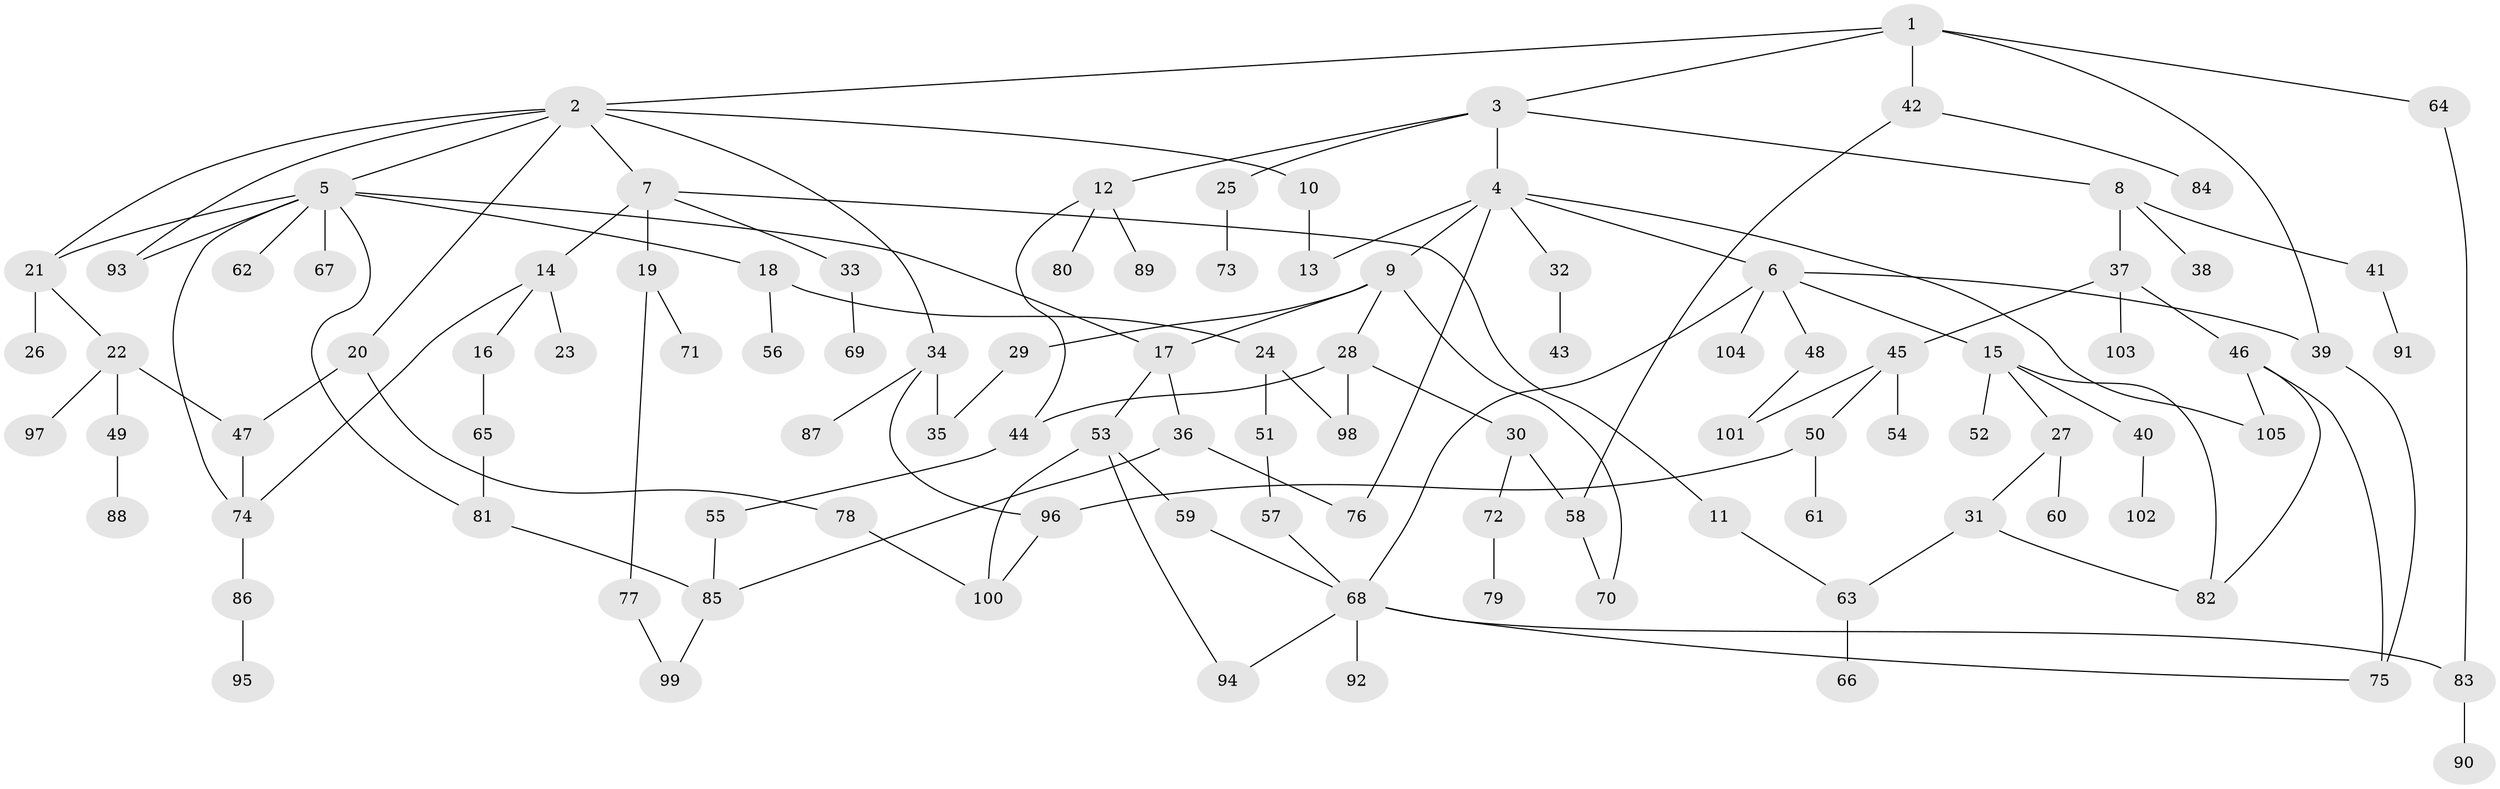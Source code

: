 // Generated by graph-tools (version 1.1) at 2025/13/03/09/25 04:13:27]
// undirected, 105 vertices, 136 edges
graph export_dot {
graph [start="1"]
  node [color=gray90,style=filled];
  1;
  2;
  3;
  4;
  5;
  6;
  7;
  8;
  9;
  10;
  11;
  12;
  13;
  14;
  15;
  16;
  17;
  18;
  19;
  20;
  21;
  22;
  23;
  24;
  25;
  26;
  27;
  28;
  29;
  30;
  31;
  32;
  33;
  34;
  35;
  36;
  37;
  38;
  39;
  40;
  41;
  42;
  43;
  44;
  45;
  46;
  47;
  48;
  49;
  50;
  51;
  52;
  53;
  54;
  55;
  56;
  57;
  58;
  59;
  60;
  61;
  62;
  63;
  64;
  65;
  66;
  67;
  68;
  69;
  70;
  71;
  72;
  73;
  74;
  75;
  76;
  77;
  78;
  79;
  80;
  81;
  82;
  83;
  84;
  85;
  86;
  87;
  88;
  89;
  90;
  91;
  92;
  93;
  94;
  95;
  96;
  97;
  98;
  99;
  100;
  101;
  102;
  103;
  104;
  105;
  1 -- 2;
  1 -- 3;
  1 -- 42;
  1 -- 64;
  1 -- 39;
  2 -- 5;
  2 -- 7;
  2 -- 10;
  2 -- 20;
  2 -- 34;
  2 -- 21;
  2 -- 93;
  3 -- 4;
  3 -- 8;
  3 -- 12;
  3 -- 25;
  4 -- 6;
  4 -- 9;
  4 -- 32;
  4 -- 76;
  4 -- 105;
  4 -- 13;
  5 -- 18;
  5 -- 21;
  5 -- 62;
  5 -- 67;
  5 -- 74;
  5 -- 81;
  5 -- 93;
  5 -- 17;
  6 -- 15;
  6 -- 39;
  6 -- 48;
  6 -- 68;
  6 -- 104;
  7 -- 11;
  7 -- 14;
  7 -- 19;
  7 -- 33;
  8 -- 37;
  8 -- 38;
  8 -- 41;
  9 -- 17;
  9 -- 28;
  9 -- 29;
  9 -- 70;
  10 -- 13;
  11 -- 63;
  12 -- 80;
  12 -- 89;
  12 -- 44;
  14 -- 16;
  14 -- 23;
  14 -- 74;
  15 -- 27;
  15 -- 40;
  15 -- 52;
  15 -- 82;
  16 -- 65;
  17 -- 36;
  17 -- 53;
  18 -- 24;
  18 -- 56;
  19 -- 71;
  19 -- 77;
  20 -- 47;
  20 -- 78;
  21 -- 22;
  21 -- 26;
  22 -- 49;
  22 -- 97;
  22 -- 47;
  24 -- 51;
  24 -- 98;
  25 -- 73;
  27 -- 31;
  27 -- 60;
  28 -- 30;
  28 -- 44;
  28 -- 98;
  29 -- 35;
  30 -- 58;
  30 -- 72;
  31 -- 63;
  31 -- 82;
  32 -- 43;
  33 -- 69;
  34 -- 87;
  34 -- 35;
  34 -- 96;
  36 -- 76;
  36 -- 85;
  37 -- 45;
  37 -- 46;
  37 -- 103;
  39 -- 75;
  40 -- 102;
  41 -- 91;
  42 -- 84;
  42 -- 58;
  44 -- 55;
  45 -- 50;
  45 -- 54;
  45 -- 101;
  46 -- 82;
  46 -- 105;
  46 -- 75;
  47 -- 74;
  48 -- 101;
  49 -- 88;
  50 -- 61;
  50 -- 96;
  51 -- 57;
  53 -- 59;
  53 -- 94;
  53 -- 100;
  55 -- 85;
  57 -- 68;
  58 -- 70;
  59 -- 68;
  63 -- 66;
  64 -- 83;
  65 -- 81;
  68 -- 75;
  68 -- 92;
  68 -- 94;
  68 -- 83;
  72 -- 79;
  74 -- 86;
  77 -- 99;
  78 -- 100;
  81 -- 85;
  83 -- 90;
  85 -- 99;
  86 -- 95;
  96 -- 100;
}
